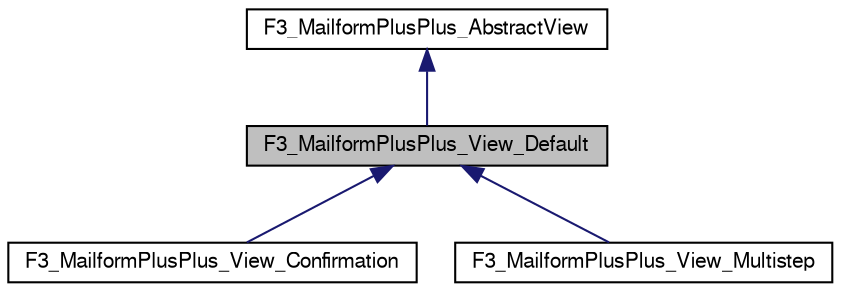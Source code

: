 digraph G
{
  edge [fontname="FreeSans",fontsize="10",labelfontname="FreeSans",labelfontsize="10"];
  node [fontname="FreeSans",fontsize="10",shape=record];
  Node1 [label="F3_MailformPlusPlus_View_Default",height=0.2,width=0.4,color="black", fillcolor="grey75", style="filled" fontcolor="black"];
  Node2 -> Node1 [dir=back,color="midnightblue",fontsize="10",style="solid",fontname="FreeSans"];
  Node2 [label="F3_MailformPlusPlus_AbstractView",height=0.2,width=0.4,color="black", fillcolor="white", style="filled",URL="$d2/d69/class_f3___mailform_plus_plus___abstract_view.html"];
  Node1 -> Node3 [dir=back,color="midnightblue",fontsize="10",style="solid",fontname="FreeSans"];
  Node3 [label="F3_MailformPlusPlus_View_Confirmation",height=0.2,width=0.4,color="black", fillcolor="white", style="filled",URL="$d9/d6a/class_f3___mailform_plus_plus___view___confirmation.html"];
  Node1 -> Node4 [dir=back,color="midnightblue",fontsize="10",style="solid",fontname="FreeSans"];
  Node4 [label="F3_MailformPlusPlus_View_Multistep",height=0.2,width=0.4,color="black", fillcolor="white", style="filled",URL="$dc/de8/class_f3___mailform_plus_plus___view___multistep.html"];
}
